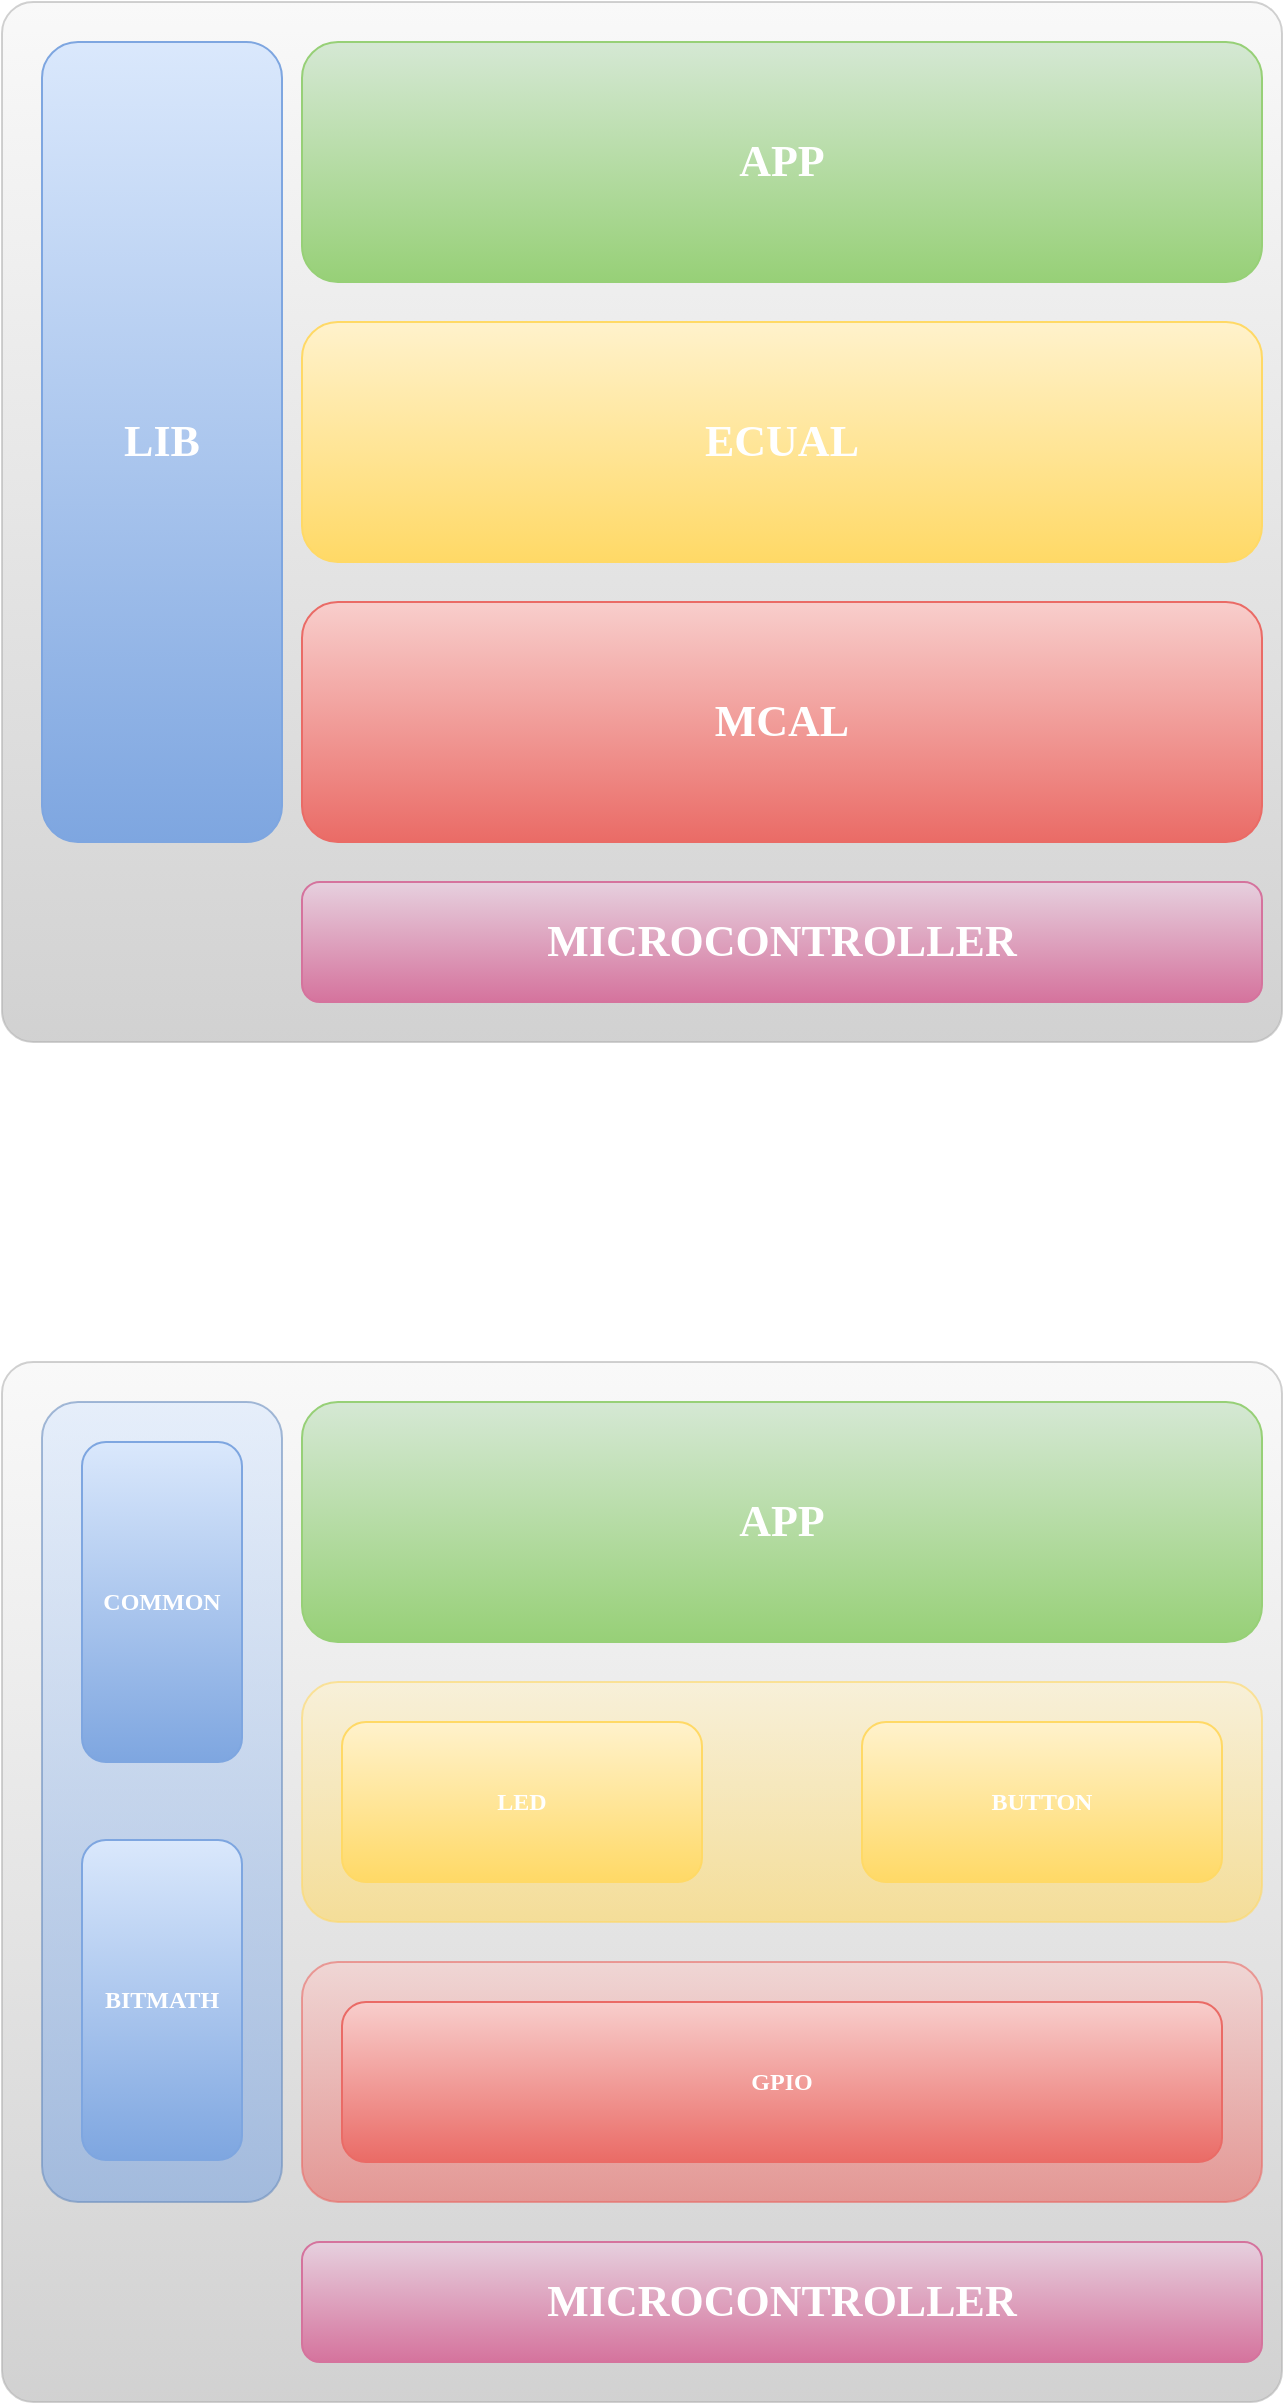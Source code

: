 <mxfile version="21.2.8" type="device">
  <diagram name="Page-1" id="1PqbhJRjo_kHHZn_KNGG">
    <mxGraphModel dx="728" dy="1200" grid="1" gridSize="10" guides="1" tooltips="1" connect="1" arrows="1" fold="1" page="1" pageScale="1" pageWidth="850" pageHeight="1100" math="0" shadow="0">
      <root>
        <mxCell id="0" />
        <mxCell id="1" parent="0" />
        <mxCell id="-fn_32F01CiFZGLoMzf9-1" value="" style="rounded=1;whiteSpace=wrap;html=1;arcSize=3;fontSize=22;fontFamily=Comic Sans MS;fontStyle=1;opacity=60;fillColor=#f5f5f5;gradientColor=#B3B3B3;strokeColor=#B3B3B3;fontColor=#FFFFFF;" parent="1" vertex="1">
          <mxGeometry x="80" y="80" width="640" height="520" as="geometry" />
        </mxCell>
        <mxCell id="-fn_32F01CiFZGLoMzf9-3" value="&lt;font style=&quot;font-size: 22px;&quot;&gt;&lt;span style=&quot;font-size: 22px;&quot;&gt;LIB&lt;/span&gt;&lt;/font&gt;" style="rounded=1;whiteSpace=wrap;html=1;fontSize=22;fontFamily=Comic Sans MS;fontStyle=1;fillColor=#dae8fc;gradientColor=#7ea6e0;strokeColor=#7EA6E0;fontColor=#FFFFFF;" parent="1" vertex="1">
          <mxGeometry x="100" y="100" width="120" height="400" as="geometry" />
        </mxCell>
        <mxCell id="-fn_32F01CiFZGLoMzf9-4" value="&lt;font style=&quot;font-size: 22px;&quot;&gt;&lt;span style=&quot;font-size: 22px;&quot;&gt;MICROCONTROLLER&lt;/span&gt;&lt;/font&gt;" style="rounded=1;whiteSpace=wrap;html=1;direction=south;fontSize=22;fontFamily=Comic Sans MS;fontStyle=1;fillColor=#e6d0de;gradientColor=#d5739d;strokeColor=#D5739D;gradientDirection=east;fontColor=#FFFFFF;" parent="1" vertex="1">
          <mxGeometry x="230" y="520" width="480" height="60" as="geometry" />
        </mxCell>
        <mxCell id="-fn_32F01CiFZGLoMzf9-5" value="&lt;font style=&quot;font-size: 22px;&quot;&gt;&lt;span style=&quot;font-size: 22px;&quot;&gt;MCAL&lt;/span&gt;&lt;/font&gt;" style="rounded=1;whiteSpace=wrap;html=1;direction=south;fontSize=22;fontFamily=Comic Sans MS;fontStyle=1;fillColor=#f8cecc;gradientColor=#ea6b66;strokeColor=#EA6B66;gradientDirection=east;fontColor=#FFFFFF;" parent="1" vertex="1">
          <mxGeometry x="230" y="380" width="480" height="120" as="geometry" />
        </mxCell>
        <mxCell id="-fn_32F01CiFZGLoMzf9-6" value="&lt;font style=&quot;font-size: 22px;&quot;&gt;&lt;span style=&quot;font-size: 22px;&quot;&gt;ECUAL&lt;/span&gt;&lt;/font&gt;" style="rounded=1;whiteSpace=wrap;html=1;direction=south;fontSize=22;fontFamily=Comic Sans MS;fontStyle=1;fillColor=#fff2cc;gradientColor=#ffd966;strokeColor=#FFD966;gradientDirection=east;fontColor=#FFFFFF;" parent="1" vertex="1">
          <mxGeometry x="230" y="240" width="480" height="120" as="geometry" />
        </mxCell>
        <mxCell id="-fn_32F01CiFZGLoMzf9-7" value="&lt;font style=&quot;font-size: 22px;&quot;&gt;&lt;span style=&quot;font-size: 22px;&quot;&gt;APP&lt;/span&gt;&lt;/font&gt;" style="rounded=1;whiteSpace=wrap;html=1;direction=south;fontSize=22;fontFamily=Comic Sans MS;fontStyle=1;fillColor=#d5e8d4;gradientColor=#97d077;strokeColor=#97D077;gradientDirection=east;fontColor=#FFFFFF;" parent="1" vertex="1">
          <mxGeometry x="230" y="100" width="480" height="120" as="geometry" />
        </mxCell>
        <mxCell id="-fn_32F01CiFZGLoMzf9-8" value="" style="rounded=1;whiteSpace=wrap;html=1;arcSize=3;fontSize=22;fontFamily=Comic Sans MS;fontStyle=1;opacity=60;fillColor=#f5f5f5;gradientColor=#b3b3b3;strokeColor=#B3B3B3;fontColor=#FFFFFF;" parent="1" vertex="1">
          <mxGeometry x="80" y="760" width="640" height="520" as="geometry" />
        </mxCell>
        <mxCell id="-fn_32F01CiFZGLoMzf9-9" value="" style="rounded=1;whiteSpace=wrap;html=1;fontSize=22;fontFamily=Comic Sans MS;fontStyle=1;fillColor=#dae8fc;gradientColor=#7ea6e0;strokeColor=#6c8ebf;fontColor=#FFFFFF;opacity=60;" parent="1" vertex="1">
          <mxGeometry x="100" y="780" width="120" height="400" as="geometry" />
        </mxCell>
        <mxCell id="-fn_32F01CiFZGLoMzf9-10" value="&lt;font style=&quot;font-size: 22px;&quot;&gt;&lt;span style=&quot;font-size: 22px;&quot;&gt;MICROCONTROLLER&lt;/span&gt;&lt;/font&gt;" style="rounded=1;whiteSpace=wrap;html=1;direction=south;fontSize=22;fontFamily=Comic Sans MS;fontStyle=1;fillColor=#e6d0de;gradientColor=#d5739d;strokeColor=#D5739D;gradientDirection=east;fontColor=#FFFFFF;" parent="1" vertex="1">
          <mxGeometry x="230" y="1200" width="480" height="60" as="geometry" />
        </mxCell>
        <mxCell id="-fn_32F01CiFZGLoMzf9-11" value="" style="rounded=1;whiteSpace=wrap;html=1;direction=south;fontSize=22;fontFamily=Comic Sans MS;fontStyle=1;fillColor=#f8cecc;gradientColor=#ea6b66;strokeColor=#EA6B66;gradientDirection=east;fontColor=#FFFFFF;opacity=60;" parent="1" vertex="1">
          <mxGeometry x="230" y="1060" width="480" height="120" as="geometry" />
        </mxCell>
        <mxCell id="-fn_32F01CiFZGLoMzf9-12" value="" style="rounded=1;whiteSpace=wrap;html=1;direction=south;fontSize=22;fontFamily=Comic Sans MS;fontStyle=1;fillColor=#fff2cc;gradientColor=#ffd966;strokeColor=#FFD966;gradientDirection=east;fontColor=#FFFFFF;opacity=60;" parent="1" vertex="1">
          <mxGeometry x="230" y="920" width="480" height="120" as="geometry" />
        </mxCell>
        <mxCell id="-fn_32F01CiFZGLoMzf9-13" value="&lt;font style=&quot;font-size: 22px;&quot;&gt;&lt;span style=&quot;font-size: 22px;&quot;&gt;APP&lt;/span&gt;&lt;/font&gt;" style="rounded=1;whiteSpace=wrap;html=1;direction=south;fontSize=22;fontFamily=Comic Sans MS;fontStyle=1;fillColor=#d5e8d4;gradientColor=#97d077;strokeColor=#97D077;gradientDirection=east;fontColor=#FFFFFF;" parent="1" vertex="1">
          <mxGeometry x="230" y="780" width="480" height="120" as="geometry" />
        </mxCell>
        <mxCell id="-fn_32F01CiFZGLoMzf9-14" value="COMMON" style="rounded=1;whiteSpace=wrap;html=1;direction=south;fillColor=#dae8fc;gradientColor=#7ea6e0;strokeColor=#7EA6E0;gradientDirection=east;fontFamily=Comic Sans MS;fontColor=#FFFFFF;fontStyle=1" parent="1" vertex="1">
          <mxGeometry x="120" y="800" width="80" height="160" as="geometry" />
        </mxCell>
        <mxCell id="-fn_32F01CiFZGLoMzf9-15" value="BITMATH" style="rounded=1;whiteSpace=wrap;html=1;direction=south;fillColor=#dae8fc;gradientColor=#7ea6e0;strokeColor=#7EA6E0;gradientDirection=east;fontFamily=Comic Sans MS;fontColor=#FFFFFF;fontStyle=1" parent="1" vertex="1">
          <mxGeometry x="120" y="999" width="80" height="160" as="geometry" />
        </mxCell>
        <mxCell id="-fn_32F01CiFZGLoMzf9-22" value="&lt;font face=&quot;Comic Sans MS&quot; color=&quot;#ffffff&quot;&gt;&lt;b&gt;BUTTON&lt;/b&gt;&lt;/font&gt;" style="rounded=1;whiteSpace=wrap;html=1;fillColor=#fff2cc;gradientColor=#ffd966;strokeColor=#FFD966;" parent="1" vertex="1">
          <mxGeometry x="510" y="940" width="180" height="80" as="geometry" />
        </mxCell>
        <mxCell id="-fn_32F01CiFZGLoMzf9-23" value="&lt;font face=&quot;Comic Sans MS&quot; color=&quot;#ffffff&quot;&gt;&lt;b&gt;GPIO&lt;/b&gt;&lt;/font&gt;" style="rounded=1;whiteSpace=wrap;html=1;fillColor=#f8cecc;gradientColor=#ea6b66;strokeColor=#EA6B66;" parent="1" vertex="1">
          <mxGeometry x="250" y="1080" width="440" height="80" as="geometry" />
        </mxCell>
        <mxCell id="H70-kJ5xhj6emAYEOOr5-1" value="&lt;font face=&quot;Comic Sans MS&quot; color=&quot;#ffffff&quot;&gt;&lt;b&gt;LED&lt;/b&gt;&lt;/font&gt;" style="rounded=1;whiteSpace=wrap;html=1;fillColor=#fff2cc;gradientColor=#ffd966;strokeColor=#FFD966;" vertex="1" parent="1">
          <mxGeometry x="250" y="940" width="180" height="80" as="geometry" />
        </mxCell>
      </root>
    </mxGraphModel>
  </diagram>
</mxfile>
